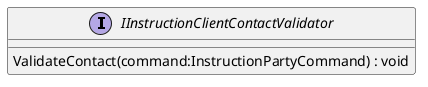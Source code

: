 @startuml
interface IInstructionClientContactValidator {
    ValidateContact(command:InstructionPartyCommand) : void
}
@enduml

